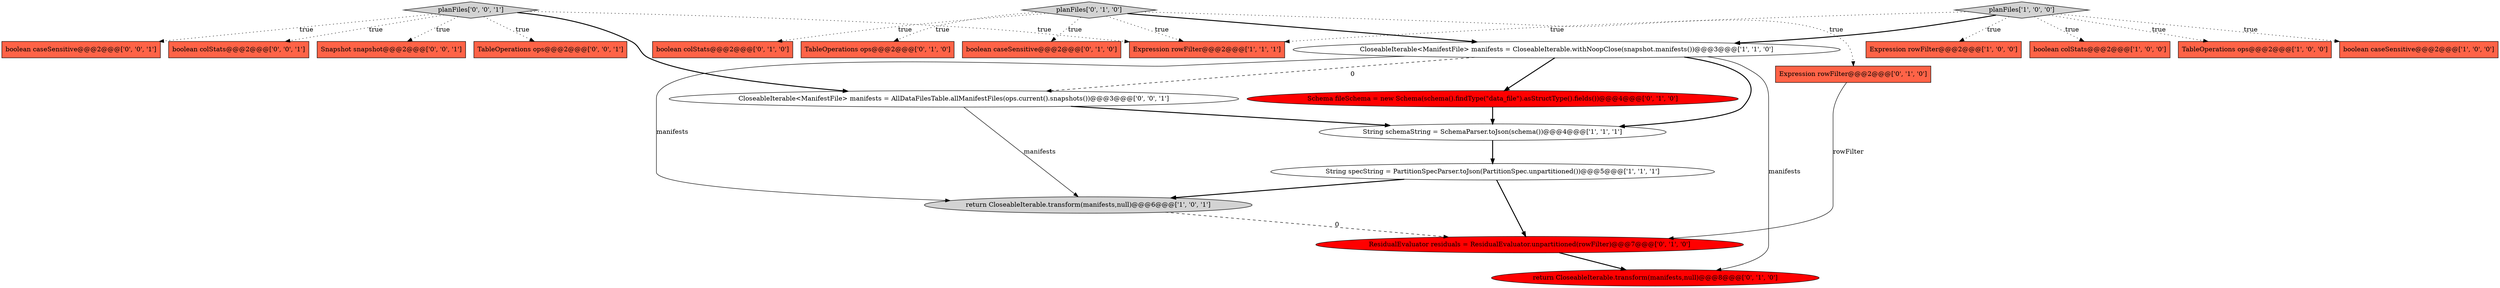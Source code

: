 digraph {
2 [style = filled, label = "String specString = PartitionSpecParser.toJson(PartitionSpec.unpartitioned())@@@5@@@['1', '1', '1']", fillcolor = white, shape = ellipse image = "AAA0AAABBB1BBB"];
15 [style = filled, label = "Expression rowFilter@@@2@@@['0', '1', '0']", fillcolor = tomato, shape = box image = "AAA0AAABBB2BBB"];
11 [style = filled, label = "boolean caseSensitive@@@2@@@['0', '1', '0']", fillcolor = tomato, shape = box image = "AAA0AAABBB2BBB"];
21 [style = filled, label = "boolean caseSensitive@@@2@@@['0', '0', '1']", fillcolor = tomato, shape = box image = "AAA0AAABBB3BBB"];
0 [style = filled, label = "Expression rowFilter@@@2@@@['1', '0', '0']", fillcolor = tomato, shape = box image = "AAA0AAABBB1BBB"];
6 [style = filled, label = "CloseableIterable<ManifestFile> manifests = CloseableIterable.withNoopClose(snapshot.manifests())@@@3@@@['1', '1', '0']", fillcolor = white, shape = ellipse image = "AAA0AAABBB1BBB"];
19 [style = filled, label = "boolean colStats@@@2@@@['0', '0', '1']", fillcolor = tomato, shape = box image = "AAA0AAABBB3BBB"];
1 [style = filled, label = "boolean colStats@@@2@@@['1', '0', '0']", fillcolor = tomato, shape = box image = "AAA0AAABBB1BBB"];
16 [style = filled, label = "return CloseableIterable.transform(manifests,null)@@@8@@@['0', '1', '0']", fillcolor = red, shape = ellipse image = "AAA1AAABBB2BBB"];
13 [style = filled, label = "boolean colStats@@@2@@@['0', '1', '0']", fillcolor = tomato, shape = box image = "AAA0AAABBB2BBB"];
5 [style = filled, label = "TableOperations ops@@@2@@@['1', '0', '0']", fillcolor = tomato, shape = box image = "AAA0AAABBB1BBB"];
8 [style = filled, label = "Expression rowFilter@@@2@@@['1', '1', '1']", fillcolor = tomato, shape = box image = "AAA0AAABBB1BBB"];
14 [style = filled, label = "Schema fileSchema = new Schema(schema().findType(\"data_file\").asStructType().fields())@@@4@@@['0', '1', '0']", fillcolor = red, shape = ellipse image = "AAA1AAABBB2BBB"];
10 [style = filled, label = "ResidualEvaluator residuals = ResidualEvaluator.unpartitioned(rowFilter)@@@7@@@['0', '1', '0']", fillcolor = red, shape = ellipse image = "AAA1AAABBB2BBB"];
23 [style = filled, label = "CloseableIterable<ManifestFile> manifests = AllDataFilesTable.allManifestFiles(ops.current().snapshots())@@@3@@@['0', '0', '1']", fillcolor = white, shape = ellipse image = "AAA0AAABBB3BBB"];
22 [style = filled, label = "Snapshot snapshot@@@2@@@['0', '0', '1']", fillcolor = tomato, shape = box image = "AAA0AAABBB3BBB"];
18 [style = filled, label = "TableOperations ops@@@2@@@['0', '0', '1']", fillcolor = tomato, shape = box image = "AAA0AAABBB3BBB"];
4 [style = filled, label = "boolean caseSensitive@@@2@@@['1', '0', '0']", fillcolor = tomato, shape = box image = "AAA0AAABBB1BBB"];
20 [style = filled, label = "planFiles['0', '0', '1']", fillcolor = lightgray, shape = diamond image = "AAA0AAABBB3BBB"];
17 [style = filled, label = "planFiles['0', '1', '0']", fillcolor = lightgray, shape = diamond image = "AAA0AAABBB2BBB"];
9 [style = filled, label = "String schemaString = SchemaParser.toJson(schema())@@@4@@@['1', '1', '1']", fillcolor = white, shape = ellipse image = "AAA0AAABBB1BBB"];
3 [style = filled, label = "return CloseableIterable.transform(manifests,null)@@@6@@@['1', '0', '1']", fillcolor = lightgray, shape = ellipse image = "AAA0AAABBB1BBB"];
7 [style = filled, label = "planFiles['1', '0', '0']", fillcolor = lightgray, shape = diamond image = "AAA0AAABBB1BBB"];
12 [style = filled, label = "TableOperations ops@@@2@@@['0', '1', '0']", fillcolor = tomato, shape = box image = "AAA0AAABBB2BBB"];
17->6 [style = bold, label=""];
9->2 [style = bold, label=""];
20->8 [style = dotted, label="true"];
2->3 [style = bold, label=""];
15->10 [style = solid, label="rowFilter"];
20->21 [style = dotted, label="true"];
7->0 [style = dotted, label="true"];
2->10 [style = bold, label=""];
6->16 [style = solid, label="manifests"];
23->3 [style = solid, label="manifests"];
7->5 [style = dotted, label="true"];
6->14 [style = bold, label=""];
17->8 [style = dotted, label="true"];
17->15 [style = dotted, label="true"];
20->23 [style = bold, label=""];
10->16 [style = bold, label=""];
17->12 [style = dotted, label="true"];
7->4 [style = dotted, label="true"];
7->6 [style = bold, label=""];
20->18 [style = dotted, label="true"];
14->9 [style = bold, label=""];
20->19 [style = dotted, label="true"];
3->10 [style = dashed, label="0"];
20->22 [style = dotted, label="true"];
6->3 [style = solid, label="manifests"];
6->9 [style = bold, label=""];
7->1 [style = dotted, label="true"];
7->8 [style = dotted, label="true"];
17->13 [style = dotted, label="true"];
23->9 [style = bold, label=""];
6->23 [style = dashed, label="0"];
17->11 [style = dotted, label="true"];
}

